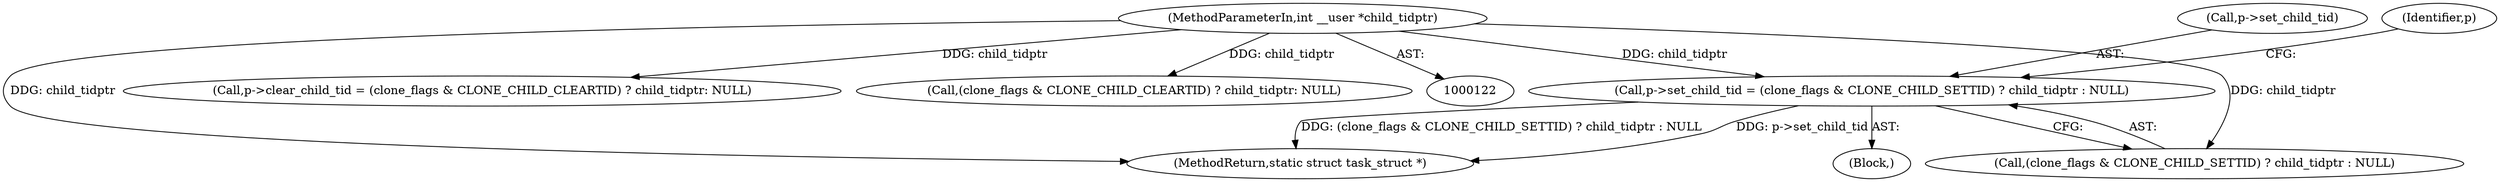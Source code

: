 digraph "0_linux_b69f2292063d2caf37ca9aec7d63ded203701bf3_1@pointer" {
"1000707" [label="(Call,p->set_child_tid = (clone_flags & CLONE_CHILD_SETTID) ? child_tidptr : NULL)"];
"1000127" [label="(MethodParameterIn,int __user *child_tidptr)"];
"1000130" [label="(Block,)"];
"1001149" [label="(MethodReturn,static struct task_struct *)"];
"1000711" [label="(Call,(clone_flags & CLONE_CHILD_SETTID) ? child_tidptr : NULL)"];
"1000708" [label="(Call,p->set_child_tid)"];
"1000717" [label="(Call,p->clear_child_tid = (clone_flags & CLONE_CHILD_CLEARTID) ? child_tidptr: NULL)"];
"1000721" [label="(Call,(clone_flags & CLONE_CHILD_CLEARTID) ? child_tidptr: NULL)"];
"1000719" [label="(Identifier,p)"];
"1000707" [label="(Call,p->set_child_tid = (clone_flags & CLONE_CHILD_SETTID) ? child_tidptr : NULL)"];
"1000127" [label="(MethodParameterIn,int __user *child_tidptr)"];
"1000707" -> "1000130"  [label="AST: "];
"1000707" -> "1000711"  [label="CFG: "];
"1000708" -> "1000707"  [label="AST: "];
"1000711" -> "1000707"  [label="AST: "];
"1000719" -> "1000707"  [label="CFG: "];
"1000707" -> "1001149"  [label="DDG: (clone_flags & CLONE_CHILD_SETTID) ? child_tidptr : NULL"];
"1000707" -> "1001149"  [label="DDG: p->set_child_tid"];
"1000127" -> "1000707"  [label="DDG: child_tidptr"];
"1000127" -> "1000122"  [label="AST: "];
"1000127" -> "1001149"  [label="DDG: child_tidptr"];
"1000127" -> "1000711"  [label="DDG: child_tidptr"];
"1000127" -> "1000717"  [label="DDG: child_tidptr"];
"1000127" -> "1000721"  [label="DDG: child_tidptr"];
}
